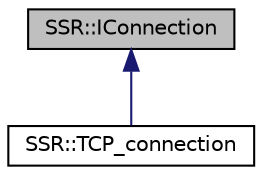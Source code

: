 digraph "SSR::IConnection"
{
  edge [fontname="Helvetica",fontsize="10",labelfontname="Helvetica",labelfontsize="10"];
  node [fontname="Helvetica",fontsize="10",shape=record];
  Node1 [label="SSR::IConnection",height=0.2,width=0.4,color="black", fillcolor="grey75", style="filled" fontcolor="black"];
  Node1 -> Node2 [dir="back",color="midnightblue",fontsize="10",style="solid"];
  Node2 [label="SSR::TCP_connection",height=0.2,width=0.4,color="black", fillcolor="white", style="filled",URL="$classSSR_1_1TCP__connection.html"];
}

